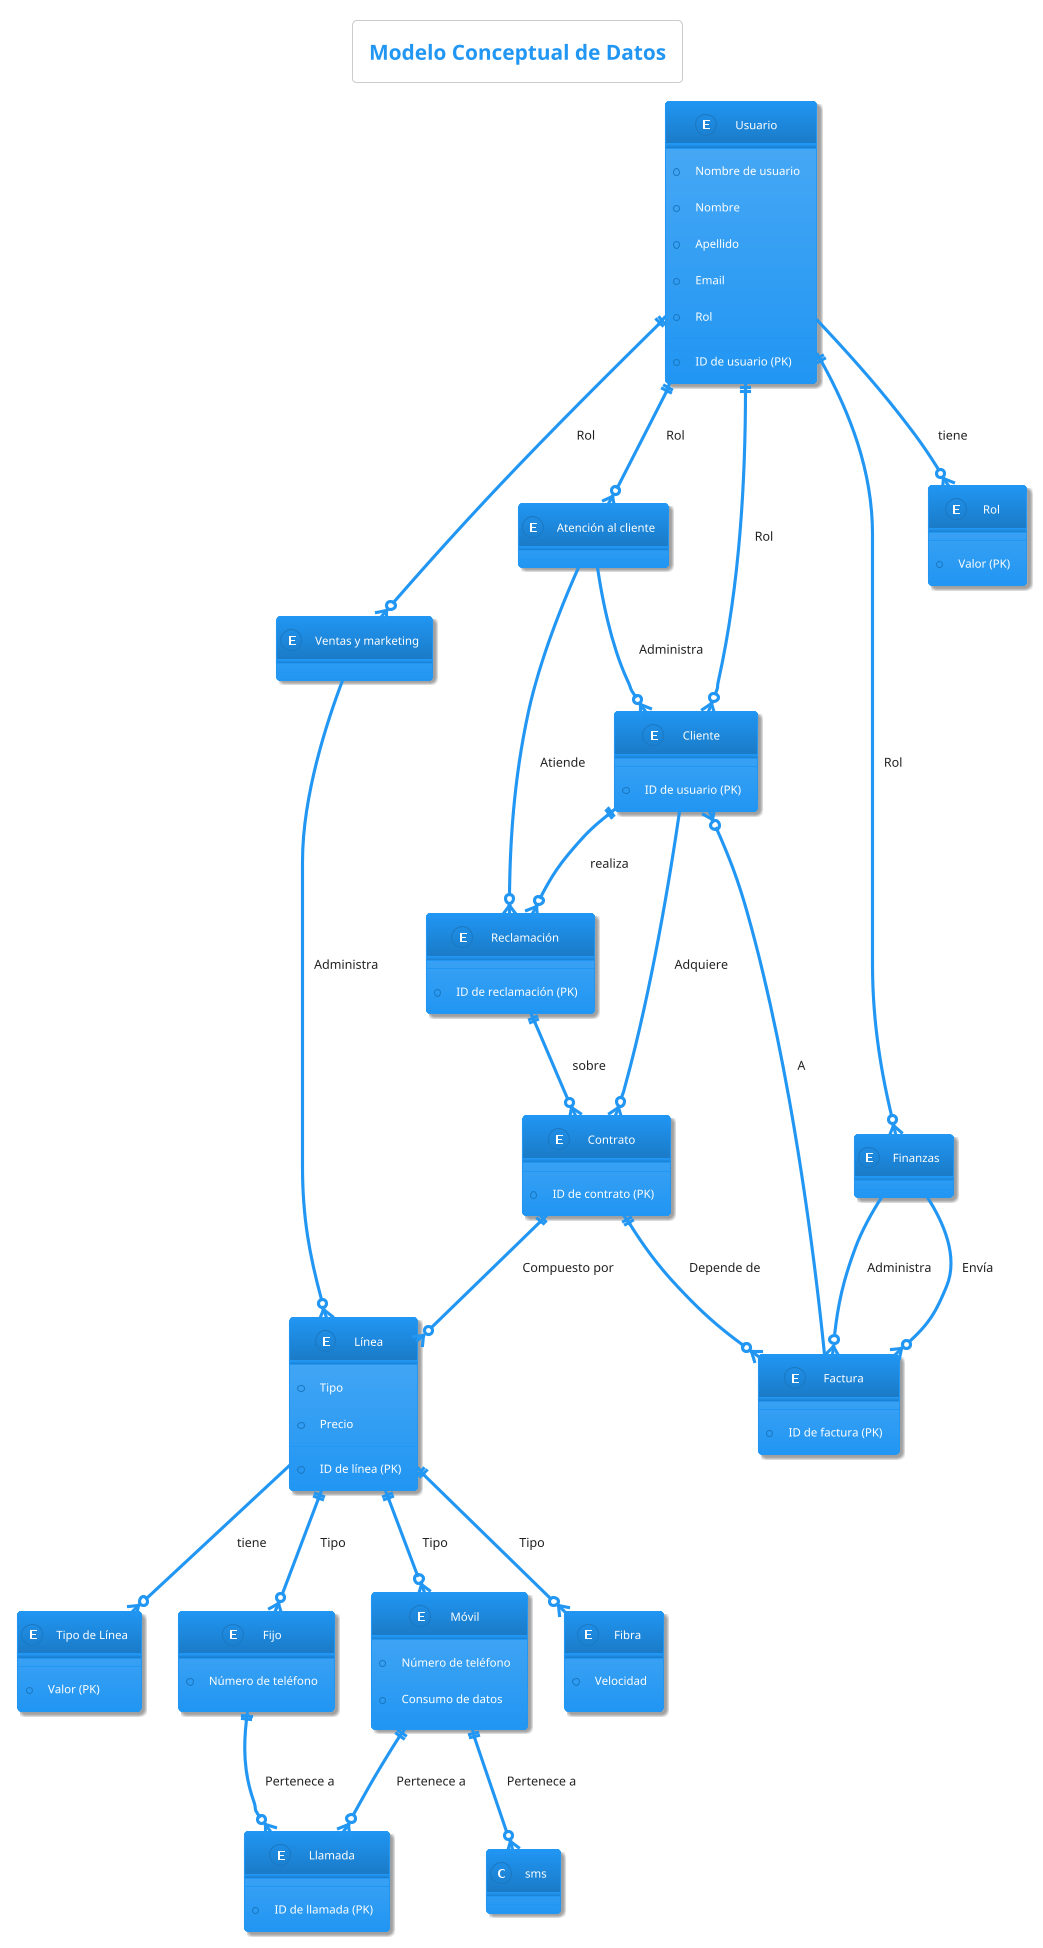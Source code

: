 @startuml ConceptualDataModel
title Modelo Conceptual de Datos
!theme materia
entity "Usuario" as usuario {
  + ID de usuario (PK)
  + Nombre de usuario
  + Nombre
  + Apellido
  + Email
  + Rol
}

entity "Cliente" as cliente {
  + ID de usuario (PK)
}

entity "Ventas y marketing" as ventasMarketing {
}

entity "Atención al cliente" as atencionCliente {
}

entity "Finanzas" as finanzas {
}

entity "Rol" as rol {
  + Valor (PK)
}

entity "Contrato" as contrato {
  + ID de contrato (PK)
}

entity "Línea" as linea {
  + ID de línea (PK)
  + Tipo
  + Precio
}

entity "Tipo de Línea" as tipoLinea {
  + Valor (PK)
}

entity "Fijo" as fijo {
  + Número de teléfono
}

entity "Móvil" as movil {
  + Número de teléfono
  + Consumo de datos
}

entity "Fibra" as fibra {
  + Velocidad
}

entity "Factura" as factura {
  + ID de factura (PK)
}

entity "Llamada" as llamada {
  + ID de llamada (PK)
}

entity "Reclamación" as reclamacion {
  + ID de reclamación (PK)
}

usuario ||--o{ cliente : Rol
usuario ||--o{ ventasMarketing : Rol
usuario ||--o{ atencionCliente : Rol
usuario ||--o{ finanzas : Rol


usuario --o{ rol : tiene
linea --o{ tipoLinea : tiene

contrato ||--o{ linea : Compuesto por

cliente --o{ contrato : Adquiere
cliente ||--o{ reclamacion : realiza
reclamacion ||--o{ contrato: sobre

movil ||--o{ llamada : Pertenece a
movil ||--o{ sms : Pertenece a

fijo ||--o{ llamada : Pertenece a

ventasMarketing --o{ linea: Administra
atencionCliente --o{ cliente: Administra
atencionCliente --o{ reclamacion: Atiende
finanzas --o{ factura: Administra
finanzas --o{ factura: Envía
factura --o{ cliente: A
contrato ||--o{ factura : Depende de

linea ||--o{ fijo : Tipo
linea ||--o{ movil : Tipo
linea ||--o{ fibra : Tipo
@enduml
